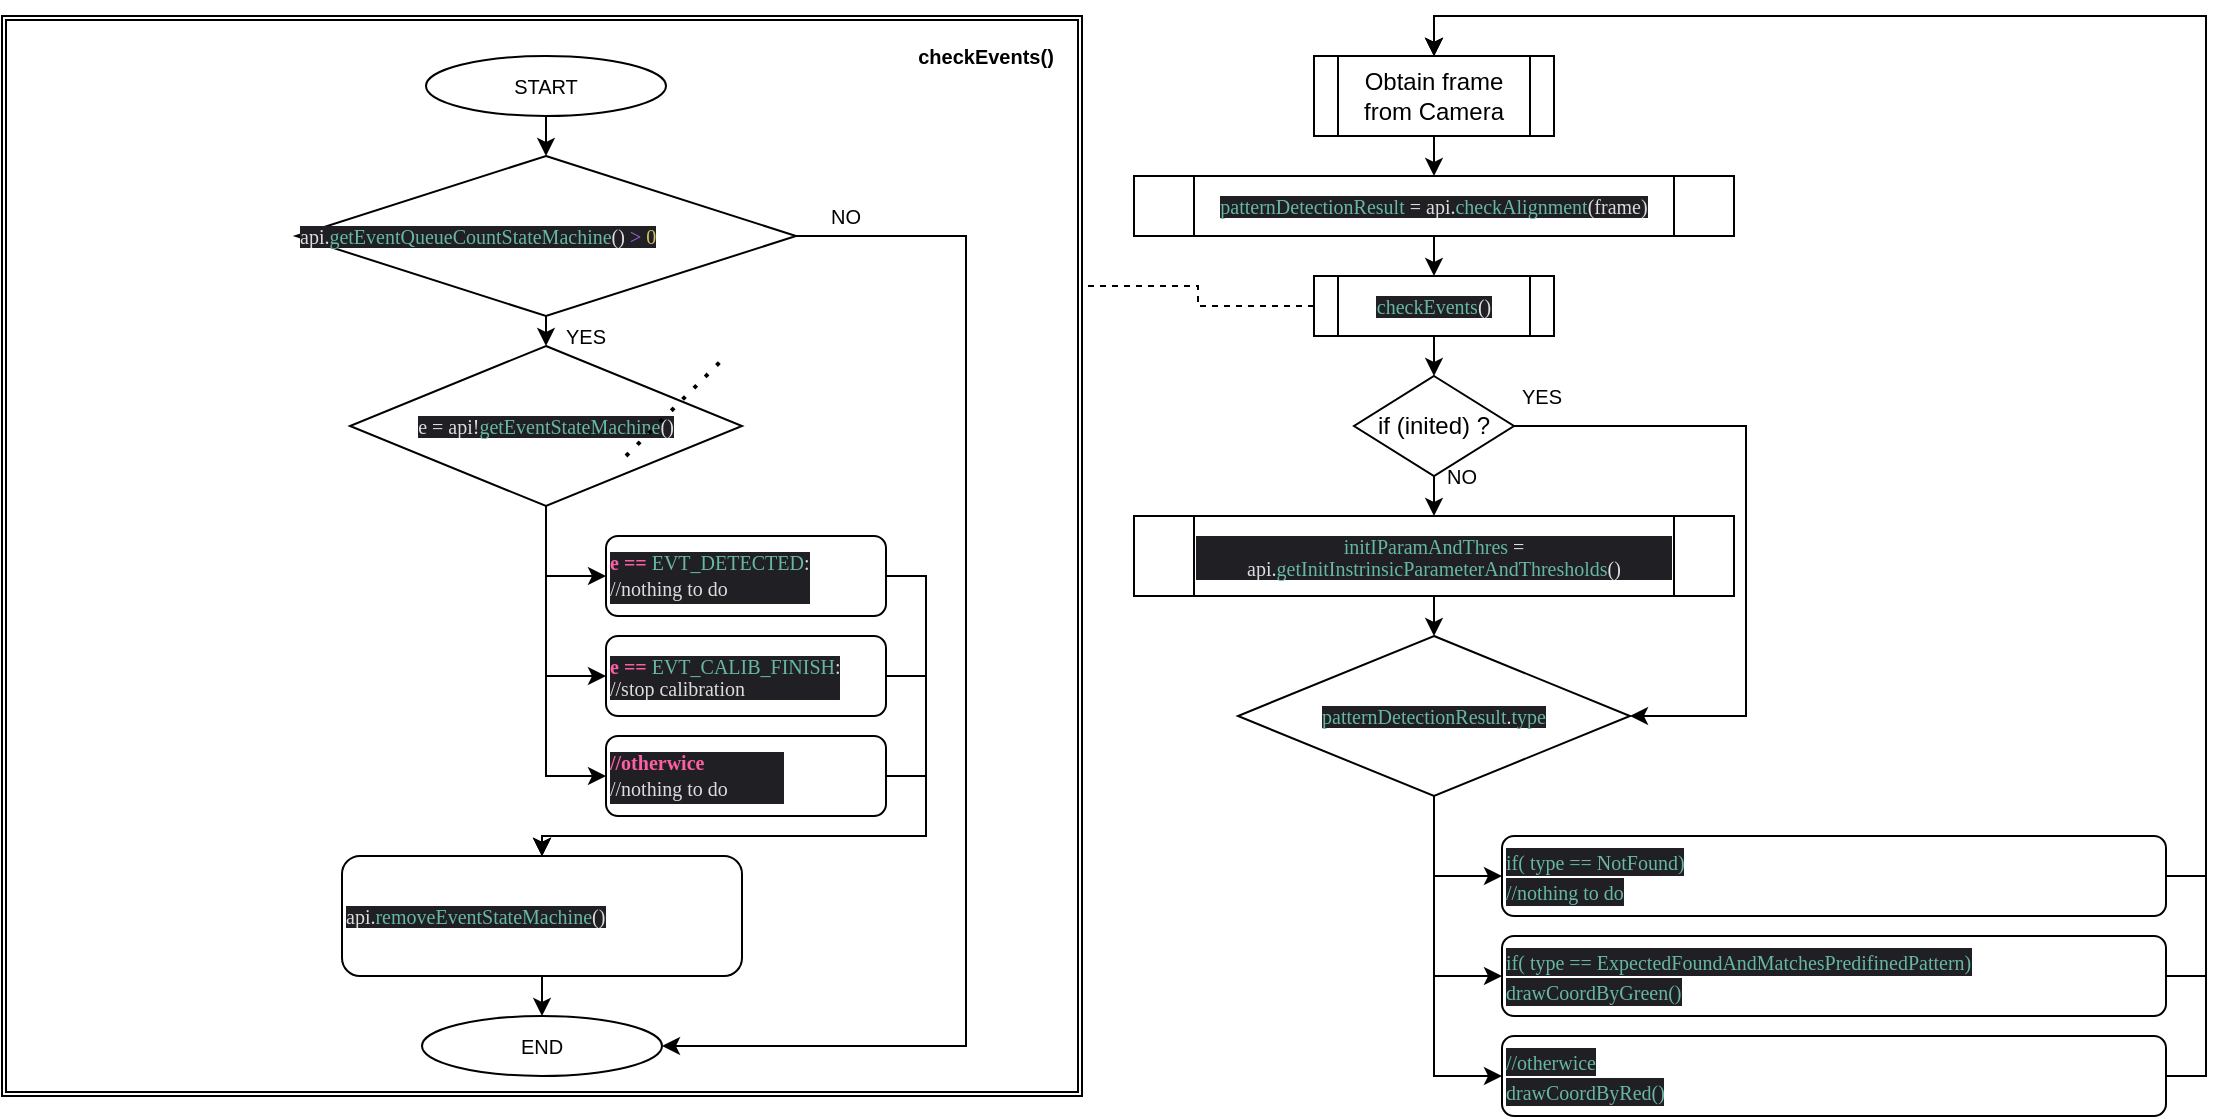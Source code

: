 <mxfile version="14.2.5" type="github">
  <diagram id="BotvA4j4-ElXOsM8e_Iz" name="Page-1">
    <mxGraphModel dx="1810" dy="602" grid="1" gridSize="10" guides="1" tooltips="1" connect="1" arrows="1" fold="1" page="1" pageScale="1" pageWidth="827" pageHeight="1169" math="0" shadow="0">
      <root>
        <mxCell id="0" />
        <mxCell id="1" parent="0" />
        <mxCell id="3cvxbS-q7kxN0Z_x5rNs-54" value="" style="shape=ext;double=1;whiteSpace=wrap;html=1;aspect=fixed;fontSize=10;align=center;" vertex="1" parent="1">
          <mxGeometry x="-302" y="40" width="540" height="540" as="geometry" />
        </mxCell>
        <mxCell id="3cvxbS-q7kxN0Z_x5rNs-23" style="edgeStyle=orthogonalEdgeStyle;rounded=0;orthogonalLoop=1;jettySize=auto;html=1;exitX=0.5;exitY=1;exitDx=0;exitDy=0;entryX=0.5;entryY=0;entryDx=0;entryDy=0;fontSize=10;" edge="1" parent="1" source="3cvxbS-q7kxN0Z_x5rNs-2" target="3cvxbS-q7kxN0Z_x5rNs-3">
          <mxGeometry relative="1" as="geometry" />
        </mxCell>
        <mxCell id="3cvxbS-q7kxN0Z_x5rNs-2" value="Obtain frame from Camera" style="shape=process;whiteSpace=wrap;html=1;backgroundOutline=1;" vertex="1" parent="1">
          <mxGeometry x="354" y="60" width="120" height="40" as="geometry" />
        </mxCell>
        <mxCell id="3cvxbS-q7kxN0Z_x5rNs-24" style="edgeStyle=orthogonalEdgeStyle;rounded=0;orthogonalLoop=1;jettySize=auto;html=1;exitX=0.5;exitY=1;exitDx=0;exitDy=0;entryX=0.5;entryY=0;entryDx=0;entryDy=0;fontSize=10;" edge="1" parent="1" source="3cvxbS-q7kxN0Z_x5rNs-3" target="3cvxbS-q7kxN0Z_x5rNs-4">
          <mxGeometry relative="1" as="geometry" />
        </mxCell>
        <mxCell id="3cvxbS-q7kxN0Z_x5rNs-3" value="&lt;p style=&quot;margin: 0px ; font-stretch: normal ; line-height: normal ; font-family: &amp;#34;menlo&amp;#34; ; color: rgb(103 , 183 , 164) ; background-color: rgb(31 , 31 , 36) ; font-size: 10px&quot;&gt;patternDetectionResult&lt;span style=&quot;color: rgba(255 , 255 , 255 , 0.85)&quot;&gt; = api.&lt;/span&gt;checkAlignment&lt;span style=&quot;color: rgba(255 , 255 , 255 , 0.85)&quot;&gt;(frame)&lt;/span&gt;&lt;/p&gt;" style="shape=process;whiteSpace=wrap;html=1;backgroundOutline=1;" vertex="1" parent="1">
          <mxGeometry x="264" y="120" width="300" height="30" as="geometry" />
        </mxCell>
        <mxCell id="3cvxbS-q7kxN0Z_x5rNs-25" style="edgeStyle=orthogonalEdgeStyle;rounded=0;orthogonalLoop=1;jettySize=auto;html=1;exitX=0.5;exitY=1;exitDx=0;exitDy=0;entryX=0.5;entryY=0;entryDx=0;entryDy=0;fontSize=10;" edge="1" parent="1" source="3cvxbS-q7kxN0Z_x5rNs-4" target="3cvxbS-q7kxN0Z_x5rNs-5">
          <mxGeometry relative="1" as="geometry" />
        </mxCell>
        <mxCell id="3cvxbS-q7kxN0Z_x5rNs-59" style="edgeStyle=orthogonalEdgeStyle;rounded=0;orthogonalLoop=1;jettySize=auto;html=1;exitX=0;exitY=0.5;exitDx=0;exitDy=0;entryX=1;entryY=0.25;entryDx=0;entryDy=0;fontSize=10;dashed=1;endArrow=none;endFill=0;" edge="1" parent="1" source="3cvxbS-q7kxN0Z_x5rNs-4" target="3cvxbS-q7kxN0Z_x5rNs-54">
          <mxGeometry relative="1" as="geometry" />
        </mxCell>
        <mxCell id="3cvxbS-q7kxN0Z_x5rNs-4" value="&lt;p style=&quot;margin: 0px ; font-stretch: normal ; line-height: normal ; font-family: &amp;#34;menlo&amp;#34; ; color: rgb(103 , 183 , 164) ; background-color: rgb(31 , 31 , 36) ; font-size: 10px&quot;&gt;checkEvents&lt;span style=&quot;color: rgba(255 , 255 , 255 , 0.85)&quot;&gt;()&lt;/span&gt;&lt;/p&gt;" style="shape=process;whiteSpace=wrap;html=1;backgroundOutline=1;" vertex="1" parent="1">
          <mxGeometry x="354" y="170" width="120" height="30" as="geometry" />
        </mxCell>
        <mxCell id="3cvxbS-q7kxN0Z_x5rNs-35" style="edgeStyle=orthogonalEdgeStyle;rounded=0;orthogonalLoop=1;jettySize=auto;html=1;exitX=1;exitY=0.5;exitDx=0;exitDy=0;entryX=1;entryY=0.5;entryDx=0;entryDy=0;fontSize=10;" edge="1" parent="1" source="3cvxbS-q7kxN0Z_x5rNs-5" target="3cvxbS-q7kxN0Z_x5rNs-10">
          <mxGeometry relative="1" as="geometry">
            <Array as="points">
              <mxPoint x="570" y="245" />
              <mxPoint x="570" y="390" />
            </Array>
          </mxGeometry>
        </mxCell>
        <mxCell id="3cvxbS-q7kxN0Z_x5rNs-5" value="if (inited) ?" style="rhombus;whiteSpace=wrap;html=1;" vertex="1" parent="1">
          <mxGeometry x="374" y="220" width="80" height="50" as="geometry" />
        </mxCell>
        <mxCell id="3cvxbS-q7kxN0Z_x5rNs-28" style="edgeStyle=orthogonalEdgeStyle;rounded=0;orthogonalLoop=1;jettySize=auto;html=1;exitX=0.5;exitY=1;exitDx=0;exitDy=0;entryX=0.5;entryY=0;entryDx=0;entryDy=0;fontSize=10;" edge="1" parent="1" source="3cvxbS-q7kxN0Z_x5rNs-6" target="3cvxbS-q7kxN0Z_x5rNs-10">
          <mxGeometry relative="1" as="geometry" />
        </mxCell>
        <mxCell id="3cvxbS-q7kxN0Z_x5rNs-6" value="&lt;p style=&quot;margin: 0px ; font-stretch: normal ; line-height: normal ; font-family: &amp;#34;menlo&amp;#34; ; color: rgb(103 , 183 , 164) ; background-color: rgb(31 , 31 , 36) ; font-size: 10px&quot;&gt;initIParamAndThres&lt;span style=&quot;color: rgba(255 , 255 , 255 , 0.85)&quot;&gt; = api.&lt;/span&gt;getInitInstrinsicParameterAndThresholds&lt;span style=&quot;color: rgba(255 , 255 , 255 , 0.85)&quot;&gt;()&lt;/span&gt;&lt;/p&gt;" style="shape=process;whiteSpace=wrap;html=1;backgroundOutline=1;" vertex="1" parent="1">
          <mxGeometry x="264" y="290" width="300" height="40" as="geometry" />
        </mxCell>
        <mxCell id="3cvxbS-q7kxN0Z_x5rNs-8" value="" style="endArrow=classic;html=1;entryX=0.5;entryY=0;entryDx=0;entryDy=0;exitX=0.5;exitY=1;exitDx=0;exitDy=0;" edge="1" parent="1" source="3cvxbS-q7kxN0Z_x5rNs-5" target="3cvxbS-q7kxN0Z_x5rNs-6">
          <mxGeometry width="50" height="50" relative="1" as="geometry">
            <mxPoint x="420" y="340" as="sourcePoint" />
            <mxPoint x="470" y="290" as="targetPoint" />
          </mxGeometry>
        </mxCell>
        <mxCell id="3cvxbS-q7kxN0Z_x5rNs-29" style="edgeStyle=orthogonalEdgeStyle;rounded=0;orthogonalLoop=1;jettySize=auto;html=1;exitX=0.5;exitY=1;exitDx=0;exitDy=0;entryX=0;entryY=0.5;entryDx=0;entryDy=0;fontSize=10;" edge="1" parent="1" source="3cvxbS-q7kxN0Z_x5rNs-10" target="3cvxbS-q7kxN0Z_x5rNs-12">
          <mxGeometry relative="1" as="geometry" />
        </mxCell>
        <mxCell id="3cvxbS-q7kxN0Z_x5rNs-30" style="edgeStyle=orthogonalEdgeStyle;rounded=0;orthogonalLoop=1;jettySize=auto;html=1;exitX=0.5;exitY=1;exitDx=0;exitDy=0;entryX=0;entryY=0.5;entryDx=0;entryDy=0;fontSize=10;" edge="1" parent="1" source="3cvxbS-q7kxN0Z_x5rNs-10" target="3cvxbS-q7kxN0Z_x5rNs-11">
          <mxGeometry relative="1" as="geometry" />
        </mxCell>
        <mxCell id="3cvxbS-q7kxN0Z_x5rNs-31" style="edgeStyle=orthogonalEdgeStyle;rounded=0;orthogonalLoop=1;jettySize=auto;html=1;exitX=0.5;exitY=1;exitDx=0;exitDy=0;entryX=0;entryY=0.5;entryDx=0;entryDy=0;fontSize=10;" edge="1" parent="1" source="3cvxbS-q7kxN0Z_x5rNs-10" target="3cvxbS-q7kxN0Z_x5rNs-13">
          <mxGeometry relative="1" as="geometry" />
        </mxCell>
        <mxCell id="3cvxbS-q7kxN0Z_x5rNs-10" value="&lt;p style=&quot;margin: 0px ; font-stretch: normal ; line-height: normal ; font-family: &amp;#34;menlo&amp;#34; ; color: rgb(103 , 183 , 164) ; background-color: rgb(31 , 31 , 36) ; font-size: 10px&quot;&gt;patternDetectionResult&lt;span style=&quot;color: rgba(255 , 255 , 255 , 0.85)&quot;&gt;.&lt;/span&gt;type&lt;/p&gt;" style="rhombus;whiteSpace=wrap;html=1;" vertex="1" parent="1">
          <mxGeometry x="316" y="350" width="196" height="80" as="geometry" />
        </mxCell>
        <mxCell id="3cvxbS-q7kxN0Z_x5rNs-33" style="edgeStyle=orthogonalEdgeStyle;rounded=0;orthogonalLoop=1;jettySize=auto;html=1;exitX=1;exitY=0.5;exitDx=0;exitDy=0;entryX=0.5;entryY=0;entryDx=0;entryDy=0;fontSize=10;" edge="1" parent="1" source="3cvxbS-q7kxN0Z_x5rNs-11" target="3cvxbS-q7kxN0Z_x5rNs-2">
          <mxGeometry relative="1" as="geometry" />
        </mxCell>
        <mxCell id="3cvxbS-q7kxN0Z_x5rNs-11" value="&lt;span style=&quot;color: rgb(103 , 183 , 164) ; font-family: &amp;quot;menlo&amp;quot; ; background-color: rgb(31 , 31 , 36)&quot;&gt;&lt;font style=&quot;font-size: 10px&quot;&gt;if( type == ExpectedFoundAndMatchesPredifinedPattern)&lt;br&gt;drawCoordByGreen()&lt;br&gt;&lt;/font&gt;&lt;/span&gt;" style="rounded=1;whiteSpace=wrap;html=1;align=left;" vertex="1" parent="1">
          <mxGeometry x="448" y="500" width="332" height="40" as="geometry" />
        </mxCell>
        <mxCell id="3cvxbS-q7kxN0Z_x5rNs-32" style="edgeStyle=orthogonalEdgeStyle;rounded=0;orthogonalLoop=1;jettySize=auto;html=1;exitX=1;exitY=0.5;exitDx=0;exitDy=0;entryX=0.5;entryY=0;entryDx=0;entryDy=0;fontSize=10;" edge="1" parent="1" source="3cvxbS-q7kxN0Z_x5rNs-12" target="3cvxbS-q7kxN0Z_x5rNs-2">
          <mxGeometry relative="1" as="geometry" />
        </mxCell>
        <mxCell id="3cvxbS-q7kxN0Z_x5rNs-12" value="&lt;span style=&quot;color: rgb(103 , 183 , 164) ; font-family: &amp;quot;menlo&amp;quot; ; background-color: rgb(31 , 31 , 36)&quot;&gt;&lt;font style=&quot;font-size: 10px&quot;&gt;if( type == NotFound)&lt;br&gt;//nothing to do&lt;br&gt;&lt;/font&gt;&lt;/span&gt;" style="rounded=1;whiteSpace=wrap;html=1;align=left;" vertex="1" parent="1">
          <mxGeometry x="448" y="450" width="332" height="40" as="geometry" />
        </mxCell>
        <mxCell id="3cvxbS-q7kxN0Z_x5rNs-34" style="edgeStyle=orthogonalEdgeStyle;rounded=0;orthogonalLoop=1;jettySize=auto;html=1;exitX=1;exitY=0.5;exitDx=0;exitDy=0;entryX=0.5;entryY=0;entryDx=0;entryDy=0;fontSize=10;" edge="1" parent="1" source="3cvxbS-q7kxN0Z_x5rNs-13" target="3cvxbS-q7kxN0Z_x5rNs-2">
          <mxGeometry relative="1" as="geometry" />
        </mxCell>
        <mxCell id="3cvxbS-q7kxN0Z_x5rNs-13" value="&lt;span style=&quot;color: rgb(103 , 183 , 164) ; font-family: &amp;#34;menlo&amp;#34; ; background-color: rgb(31 , 31 , 36)&quot;&gt;&lt;font style=&quot;font-size: 10px&quot;&gt;//otherwice&lt;br&gt;drawCoordByRed()&lt;br&gt;&lt;/font&gt;&lt;/span&gt;" style="rounded=1;whiteSpace=wrap;html=1;align=left;" vertex="1" parent="1">
          <mxGeometry x="448" y="550" width="332" height="40" as="geometry" />
        </mxCell>
        <mxCell id="3cvxbS-q7kxN0Z_x5rNs-50" style="edgeStyle=orthogonalEdgeStyle;rounded=0;orthogonalLoop=1;jettySize=auto;html=1;exitX=0.5;exitY=1;exitDx=0;exitDy=0;entryX=0.5;entryY=0;entryDx=0;entryDy=0;fontSize=10;" edge="1" parent="1" source="3cvxbS-q7kxN0Z_x5rNs-15" target="3cvxbS-q7kxN0Z_x5rNs-40">
          <mxGeometry relative="1" as="geometry" />
        </mxCell>
        <mxCell id="3cvxbS-q7kxN0Z_x5rNs-51" style="edgeStyle=orthogonalEdgeStyle;rounded=0;orthogonalLoop=1;jettySize=auto;html=1;entryX=1;entryY=0.5;entryDx=0;entryDy=0;fontSize=10;" edge="1" parent="1" source="3cvxbS-q7kxN0Z_x5rNs-15" target="3cvxbS-q7kxN0Z_x5rNs-48">
          <mxGeometry relative="1" as="geometry">
            <Array as="points">
              <mxPoint x="180" y="150" />
              <mxPoint x="180" y="555" />
            </Array>
          </mxGeometry>
        </mxCell>
        <mxCell id="3cvxbS-q7kxN0Z_x5rNs-15" value="&lt;p style=&quot;margin: 0px ; font-stretch: normal ; font-size: 10px ; line-height: normal ; font-family: &amp;#34;menlo&amp;#34; ; background-color: rgb(31 , 31 , 36)&quot;&gt;&lt;span style=&quot;color: rgba(255 , 255 , 255 , 0.85) ; font-size: 10px&quot;&gt;api.&lt;/span&gt;&lt;font color=&quot;#67b7a4&quot;&gt;getEventQueueCountStateMachine&lt;/font&gt;&lt;span style=&quot;color: rgba(255 , 255 , 255 , 0.85) ; font-size: 10px&quot;&gt;() &lt;/span&gt;&lt;span style=&quot;color: rgb(161 , 103 , 230) ; font-size: 10px&quot;&gt;&amp;gt;&lt;/span&gt;&lt;span style=&quot;color: rgba(255 , 255 , 255 , 0.85) ; font-size: 10px&quot;&gt;&amp;nbsp;&lt;/span&gt;&lt;span style=&quot;font-size: 10px&quot;&gt;&lt;font color=&quot;#d0bf69&quot;&gt;0&lt;/font&gt;&lt;/span&gt;&lt;/p&gt;" style="rhombus;whiteSpace=wrap;html=1;align=left;fontSize=10;" vertex="1" parent="1">
          <mxGeometry x="-155" y="110" width="250" height="80" as="geometry" />
        </mxCell>
        <mxCell id="3cvxbS-q7kxN0Z_x5rNs-49" style="edgeStyle=orthogonalEdgeStyle;rounded=0;orthogonalLoop=1;jettySize=auto;html=1;exitX=0.5;exitY=1;exitDx=0;exitDy=0;entryX=0.5;entryY=0;entryDx=0;entryDy=0;fontSize=10;" edge="1" parent="1" source="3cvxbS-q7kxN0Z_x5rNs-16" target="3cvxbS-q7kxN0Z_x5rNs-48">
          <mxGeometry relative="1" as="geometry" />
        </mxCell>
        <mxCell id="3cvxbS-q7kxN0Z_x5rNs-16" value="&lt;p style=&quot;margin: 0px ; font-stretch: normal ; line-height: normal ; font-family: &amp;#34;menlo&amp;#34; ; color: rgb(103 , 183 , 164) ; background-color: rgb(31 , 31 , 36)&quot;&gt;&lt;span style=&quot;color: rgba(255 , 255 , 255 , 0.85)&quot;&gt;api.&lt;/span&gt;removeEventStateMachine&lt;span style=&quot;color: rgba(255 , 255 , 255 , 0.85)&quot;&gt;()&lt;/span&gt;&lt;br&gt;&lt;/p&gt;" style="rounded=1;whiteSpace=wrap;html=1;fontSize=10;align=left;" vertex="1" parent="1">
          <mxGeometry x="-132" y="460" width="200" height="60" as="geometry" />
        </mxCell>
        <mxCell id="3cvxbS-q7kxN0Z_x5rNs-44" style="edgeStyle=orthogonalEdgeStyle;rounded=0;orthogonalLoop=1;jettySize=auto;html=1;exitX=1;exitY=0.5;exitDx=0;exitDy=0;fontSize=10;" edge="1" parent="1" source="3cvxbS-q7kxN0Z_x5rNs-18">
          <mxGeometry relative="1" as="geometry">
            <mxPoint x="-32" y="460" as="targetPoint" />
            <Array as="points">
              <mxPoint x="160" y="320" />
              <mxPoint x="160" y="450" />
              <mxPoint x="-32" y="450" />
            </Array>
          </mxGeometry>
        </mxCell>
        <mxCell id="3cvxbS-q7kxN0Z_x5rNs-18" value="&lt;p style=&quot;margin: 0px ; font-stretch: normal ; line-height: normal ; font-family: &amp;#34;menlo&amp;#34; ; background-color: rgb(31 , 31 , 36)&quot;&gt;&lt;font style=&quot;font-size: 10px&quot;&gt;&lt;font color=&quot;#fc5fa3&quot;&gt;&lt;span&gt;&lt;b&gt;e ==&lt;/b&gt;&lt;/span&gt;&lt;/font&gt;&lt;span style=&quot;color: rgba(255 , 255 , 255 , 0.85)&quot;&gt;&amp;nbsp;&lt;/span&gt;&lt;font color=&quot;#67b7a4&quot;&gt;EVT_DETECTED&lt;/font&gt;&lt;span style=&quot;color: rgba(255 , 255 , 255 , 0.85)&quot;&gt;:&lt;/span&gt;&lt;/font&gt;&lt;/p&gt;&lt;p style=&quot;margin: 0px ; font-stretch: normal ; line-height: normal ; font-family: &amp;#34;menlo&amp;#34; ; color: rgba(255 , 255 , 255 , 0.85) ; background-color: rgb(31 , 31 , 36)&quot;&gt;&lt;font style=&quot;font-size: 10px&quot;&gt;//nothing to do &amp;nbsp; &amp;nbsp; &amp;nbsp; &amp;nbsp; &amp;nbsp;&lt;/font&gt;&lt;span style=&quot;font-size: 12px&quot;&gt;&amp;nbsp;&lt;/span&gt;&lt;/p&gt;" style="rounded=1;whiteSpace=wrap;html=1;fontSize=10;align=left;" vertex="1" parent="1">
          <mxGeometry y="300" width="140" height="40" as="geometry" />
        </mxCell>
        <mxCell id="3cvxbS-q7kxN0Z_x5rNs-47" style="edgeStyle=orthogonalEdgeStyle;rounded=0;orthogonalLoop=1;jettySize=auto;html=1;exitX=1;exitY=0.5;exitDx=0;exitDy=0;entryX=0.5;entryY=0;entryDx=0;entryDy=0;fontSize=10;" edge="1" parent="1" source="3cvxbS-q7kxN0Z_x5rNs-20" target="3cvxbS-q7kxN0Z_x5rNs-16">
          <mxGeometry relative="1" as="geometry">
            <Array as="points">
              <mxPoint x="160" y="370" />
              <mxPoint x="160" y="450" />
              <mxPoint x="-32" y="450" />
            </Array>
          </mxGeometry>
        </mxCell>
        <mxCell id="3cvxbS-q7kxN0Z_x5rNs-20" value="&lt;p style=&quot;margin: 0px ; font-stretch: normal ; line-height: normal ; font-family: &amp;#34;menlo&amp;#34; ; background-color: rgb(31 , 31 , 36)&quot;&gt;&lt;font style=&quot;font-size: 10px&quot;&gt;&lt;font color=&quot;#fc5fa3&quot;&gt;&lt;span&gt;&lt;b&gt;e ==&lt;/b&gt;&lt;/span&gt;&lt;/font&gt;&lt;span style=&quot;color: rgba(255 , 255 , 255 , 0.85)&quot;&gt;&amp;nbsp;&lt;/span&gt;&lt;/font&gt;&lt;font style=&quot;font-size: 10px&quot;&gt;&lt;span style=&quot;color: rgb(103 , 183 , 164) ; font-family: &amp;#34;menlo&amp;#34;&quot;&gt;EVT_CALIB_FINISH&lt;/span&gt;&lt;span style=&quot;color: rgba(255 , 255 , 255 , 0.85)&quot;&gt;:&lt;/span&gt;&lt;/font&gt;&lt;/p&gt;&lt;p style=&quot;margin: 0px ; font-stretch: normal ; line-height: normal ; font-family: &amp;#34;menlo&amp;#34; ; color: rgba(255 , 255 , 255 , 0.85) ; background-color: rgb(31 , 31 , 36)&quot;&gt;&lt;font style=&quot;font-size: 10px&quot;&gt;&lt;font style=&quot;font-size: 10px&quot;&gt;//stop calibration &amp;nbsp; &amp;nbsp; &amp;nbsp; &amp;nbsp;&amp;nbsp;&lt;/font&gt;&amp;nbsp;&lt;/font&gt;&lt;/p&gt;" style="rounded=1;whiteSpace=wrap;html=1;fontSize=10;align=left;" vertex="1" parent="1">
          <mxGeometry y="350" width="140" height="40" as="geometry" />
        </mxCell>
        <mxCell id="3cvxbS-q7kxN0Z_x5rNs-46" style="edgeStyle=orthogonalEdgeStyle;rounded=0;orthogonalLoop=1;jettySize=auto;html=1;exitX=1;exitY=0.5;exitDx=0;exitDy=0;fontSize=10;" edge="1" parent="1" source="3cvxbS-q7kxN0Z_x5rNs-21">
          <mxGeometry relative="1" as="geometry">
            <mxPoint x="-32" y="460" as="targetPoint" />
            <Array as="points">
              <mxPoint x="160" y="420" />
              <mxPoint x="160" y="450" />
              <mxPoint x="-32" y="450" />
            </Array>
          </mxGeometry>
        </mxCell>
        <mxCell id="3cvxbS-q7kxN0Z_x5rNs-21" value="&lt;p style=&quot;margin: 0px ; font-stretch: normal ; line-height: normal ; font-family: &amp;#34;menlo&amp;#34; ; background-color: rgb(31 , 31 , 36)&quot;&gt;&lt;font color=&quot;#fc5fa3&quot;&gt;&lt;span&gt;&lt;b&gt;//otherwice&lt;/b&gt;&lt;/span&gt;&lt;/font&gt;&lt;/p&gt;&lt;p style=&quot;margin: 0px ; font-stretch: normal ; line-height: normal ; font-family: &amp;#34;menlo&amp;#34; ; color: rgba(255 , 255 , 255 , 0.85) ; background-color: rgb(31 , 31 , 36)&quot;&gt;&lt;font style=&quot;font-size: 10px&quot;&gt;//nothing to do &amp;nbsp; &amp;nbsp; &amp;nbsp; &amp;nbsp; &amp;nbsp;&lt;/font&gt;&lt;span style=&quot;font-size: 12px&quot;&gt;&amp;nbsp;&lt;/span&gt;&lt;/p&gt;" style="rounded=1;whiteSpace=wrap;html=1;fontSize=10;align=left;" vertex="1" parent="1">
          <mxGeometry y="400" width="140" height="40" as="geometry" />
        </mxCell>
        <mxCell id="3cvxbS-q7kxN0Z_x5rNs-26" value="NO" style="text;html=1;strokeColor=none;fillColor=none;align=center;verticalAlign=middle;whiteSpace=wrap;rounded=0;fontSize=10;" vertex="1" parent="1">
          <mxGeometry x="408" y="260" width="40" height="20" as="geometry" />
        </mxCell>
        <mxCell id="3cvxbS-q7kxN0Z_x5rNs-36" value="YES" style="text;html=1;strokeColor=none;fillColor=none;align=center;verticalAlign=middle;whiteSpace=wrap;rounded=0;fontSize=10;" vertex="1" parent="1">
          <mxGeometry x="448" y="220" width="40" height="20" as="geometry" />
        </mxCell>
        <mxCell id="3cvxbS-q7kxN0Z_x5rNs-38" style="edgeStyle=orthogonalEdgeStyle;rounded=0;orthogonalLoop=1;jettySize=auto;html=1;exitX=0.5;exitY=1;exitDx=0;exitDy=0;entryX=0.5;entryY=0;entryDx=0;entryDy=0;fontSize=10;" edge="1" parent="1" source="3cvxbS-q7kxN0Z_x5rNs-37" target="3cvxbS-q7kxN0Z_x5rNs-15">
          <mxGeometry relative="1" as="geometry" />
        </mxCell>
        <mxCell id="3cvxbS-q7kxN0Z_x5rNs-37" value="START" style="ellipse;whiteSpace=wrap;html=1;fontSize=10;align=center;" vertex="1" parent="1">
          <mxGeometry x="-90" y="60" width="120" height="30" as="geometry" />
        </mxCell>
        <mxCell id="3cvxbS-q7kxN0Z_x5rNs-41" style="edgeStyle=orthogonalEdgeStyle;rounded=0;orthogonalLoop=1;jettySize=auto;html=1;exitX=0.5;exitY=1;exitDx=0;exitDy=0;entryX=0;entryY=0.5;entryDx=0;entryDy=0;fontSize=10;" edge="1" parent="1" source="3cvxbS-q7kxN0Z_x5rNs-40" target="3cvxbS-q7kxN0Z_x5rNs-18">
          <mxGeometry relative="1" as="geometry" />
        </mxCell>
        <mxCell id="3cvxbS-q7kxN0Z_x5rNs-42" style="edgeStyle=orthogonalEdgeStyle;rounded=0;orthogonalLoop=1;jettySize=auto;html=1;exitX=0.5;exitY=1;exitDx=0;exitDy=0;entryX=0;entryY=0.5;entryDx=0;entryDy=0;fontSize=10;" edge="1" parent="1" source="3cvxbS-q7kxN0Z_x5rNs-40" target="3cvxbS-q7kxN0Z_x5rNs-20">
          <mxGeometry relative="1" as="geometry" />
        </mxCell>
        <mxCell id="3cvxbS-q7kxN0Z_x5rNs-43" style="edgeStyle=orthogonalEdgeStyle;rounded=0;orthogonalLoop=1;jettySize=auto;html=1;exitX=0.5;exitY=1;exitDx=0;exitDy=0;entryX=0;entryY=0.5;entryDx=0;entryDy=0;fontSize=10;" edge="1" parent="1" source="3cvxbS-q7kxN0Z_x5rNs-40" target="3cvxbS-q7kxN0Z_x5rNs-21">
          <mxGeometry relative="1" as="geometry" />
        </mxCell>
        <mxCell id="3cvxbS-q7kxN0Z_x5rNs-40" value="&lt;p style=&quot;margin: 0px ; font-stretch: normal ; line-height: normal ; font-family: &amp;#34;menlo&amp;#34; ; color: rgb(103 , 183 , 164) ; background-color: rgb(31 , 31 , 36) ; font-size: 10px&quot;&gt;&lt;span style=&quot;text-align: left ; color: rgba(255 , 255 , 255 , 0.85)&quot;&gt;e = api!&lt;/span&gt;&lt;span style=&quot;text-align: left&quot;&gt;getEventStateMachine&lt;/span&gt;&lt;span style=&quot;text-align: left ; color: rgba(255 , 255 , 255 , 0.85)&quot;&gt;()&lt;/span&gt;&lt;br&gt;&lt;/p&gt;" style="rhombus;whiteSpace=wrap;html=1;" vertex="1" parent="1">
          <mxGeometry x="-128" y="205" width="196" height="80" as="geometry" />
        </mxCell>
        <mxCell id="3cvxbS-q7kxN0Z_x5rNs-48" value="END" style="ellipse;whiteSpace=wrap;html=1;fontSize=10;align=center;" vertex="1" parent="1">
          <mxGeometry x="-92" y="540" width="120" height="30" as="geometry" />
        </mxCell>
        <mxCell id="3cvxbS-q7kxN0Z_x5rNs-52" value="YES" style="text;html=1;strokeColor=none;fillColor=none;align=center;verticalAlign=middle;whiteSpace=wrap;rounded=0;fontSize=10;" vertex="1" parent="1">
          <mxGeometry x="-30" y="190" width="40" height="20" as="geometry" />
        </mxCell>
        <mxCell id="3cvxbS-q7kxN0Z_x5rNs-53" value="NO" style="text;html=1;strokeColor=none;fillColor=none;align=center;verticalAlign=middle;whiteSpace=wrap;rounded=0;fontSize=10;" vertex="1" parent="1">
          <mxGeometry x="100" y="130" width="40" height="20" as="geometry" />
        </mxCell>
        <mxCell id="3cvxbS-q7kxN0Z_x5rNs-56" value="checkEvents()" style="text;html=1;strokeColor=none;fillColor=none;align=center;verticalAlign=middle;whiteSpace=wrap;rounded=0;fontSize=10;fontStyle=1" vertex="1" parent="1">
          <mxGeometry x="170" y="50" width="40" height="20" as="geometry" />
        </mxCell>
        <mxCell id="3cvxbS-q7kxN0Z_x5rNs-58" value="" style="endArrow=none;dashed=1;html=1;dashPattern=1 3;strokeWidth=2;fontSize=10;" edge="1" parent="1">
          <mxGeometry width="50" height="50" relative="1" as="geometry">
            <mxPoint x="10" y="260" as="sourcePoint" />
            <mxPoint x="60" y="210" as="targetPoint" />
          </mxGeometry>
        </mxCell>
      </root>
    </mxGraphModel>
  </diagram>
</mxfile>
